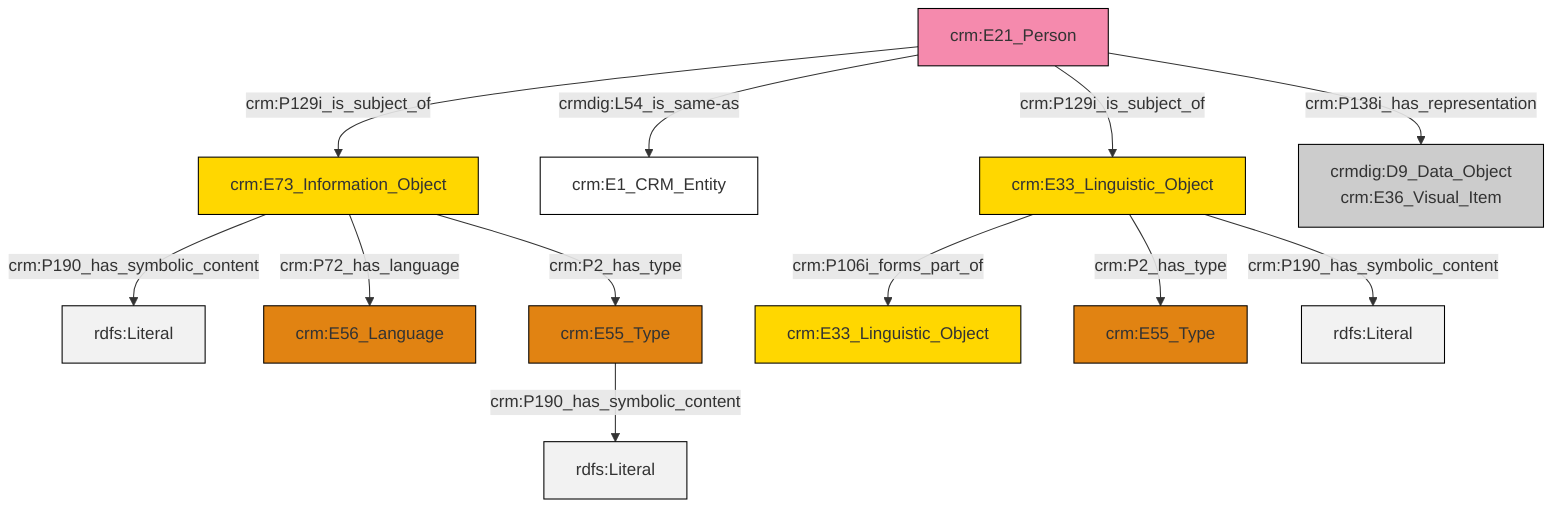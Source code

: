 graph TD
classDef Literal fill:#f2f2f2,stroke:#000000;
classDef CRM_Entity fill:#FFFFFF,stroke:#000000;
classDef Temporal_Entity fill:#00C9E6, stroke:#000000;
classDef Type fill:#E18312, stroke:#000000;
classDef Time-Span fill:#2C9C91, stroke:#000000;
classDef Appellation fill:#FFEB7F, stroke:#000000;
classDef Place fill:#008836, stroke:#000000;
classDef Persistent_Item fill:#B266B2, stroke:#000000;
classDef Conceptual_Object fill:#FFD700, stroke:#000000;
classDef Physical_Thing fill:#D2B48C, stroke:#000000;
classDef Actor fill:#f58aad, stroke:#000000;
classDef PC_Classes fill:#4ce600, stroke:#000000;
classDef Multi fill:#cccccc,stroke:#000000;

4["crm:E21_Person"]:::Actor -->|crm:P129i_is_subject_of| 5["crm:E73_Information_Object"]:::Conceptual_Object
7["crm:E33_Linguistic_Object"]:::Conceptual_Object -->|crm:P106i_forms_part_of| 9["crm:E33_Linguistic_Object"]:::Conceptual_Object
2["crm:E55_Type"]:::Type -->|crm:P190_has_symbolic_content| 10[rdfs:Literal]:::Literal
4["crm:E21_Person"]:::Actor -->|crmdig:L54_is_same-as| 13["crm:E1_CRM_Entity"]:::CRM_Entity
4["crm:E21_Person"]:::Actor -->|crm:P129i_is_subject_of| 7["crm:E33_Linguistic_Object"]:::Conceptual_Object
5["crm:E73_Information_Object"]:::Conceptual_Object -->|crm:P190_has_symbolic_content| 16[rdfs:Literal]:::Literal
4["crm:E21_Person"]:::Actor -->|crm:P138i_has_representation| 11["crmdig:D9_Data_Object<br>crm:E36_Visual_Item"]:::Multi
7["crm:E33_Linguistic_Object"]:::Conceptual_Object -->|crm:P2_has_type| 14["crm:E55_Type"]:::Type
5["crm:E73_Information_Object"]:::Conceptual_Object -->|crm:P72_has_language| 0["crm:E56_Language"]:::Type
5["crm:E73_Information_Object"]:::Conceptual_Object -->|crm:P2_has_type| 2["crm:E55_Type"]:::Type
7["crm:E33_Linguistic_Object"]:::Conceptual_Object -->|crm:P190_has_symbolic_content| 19[rdfs:Literal]:::Literal